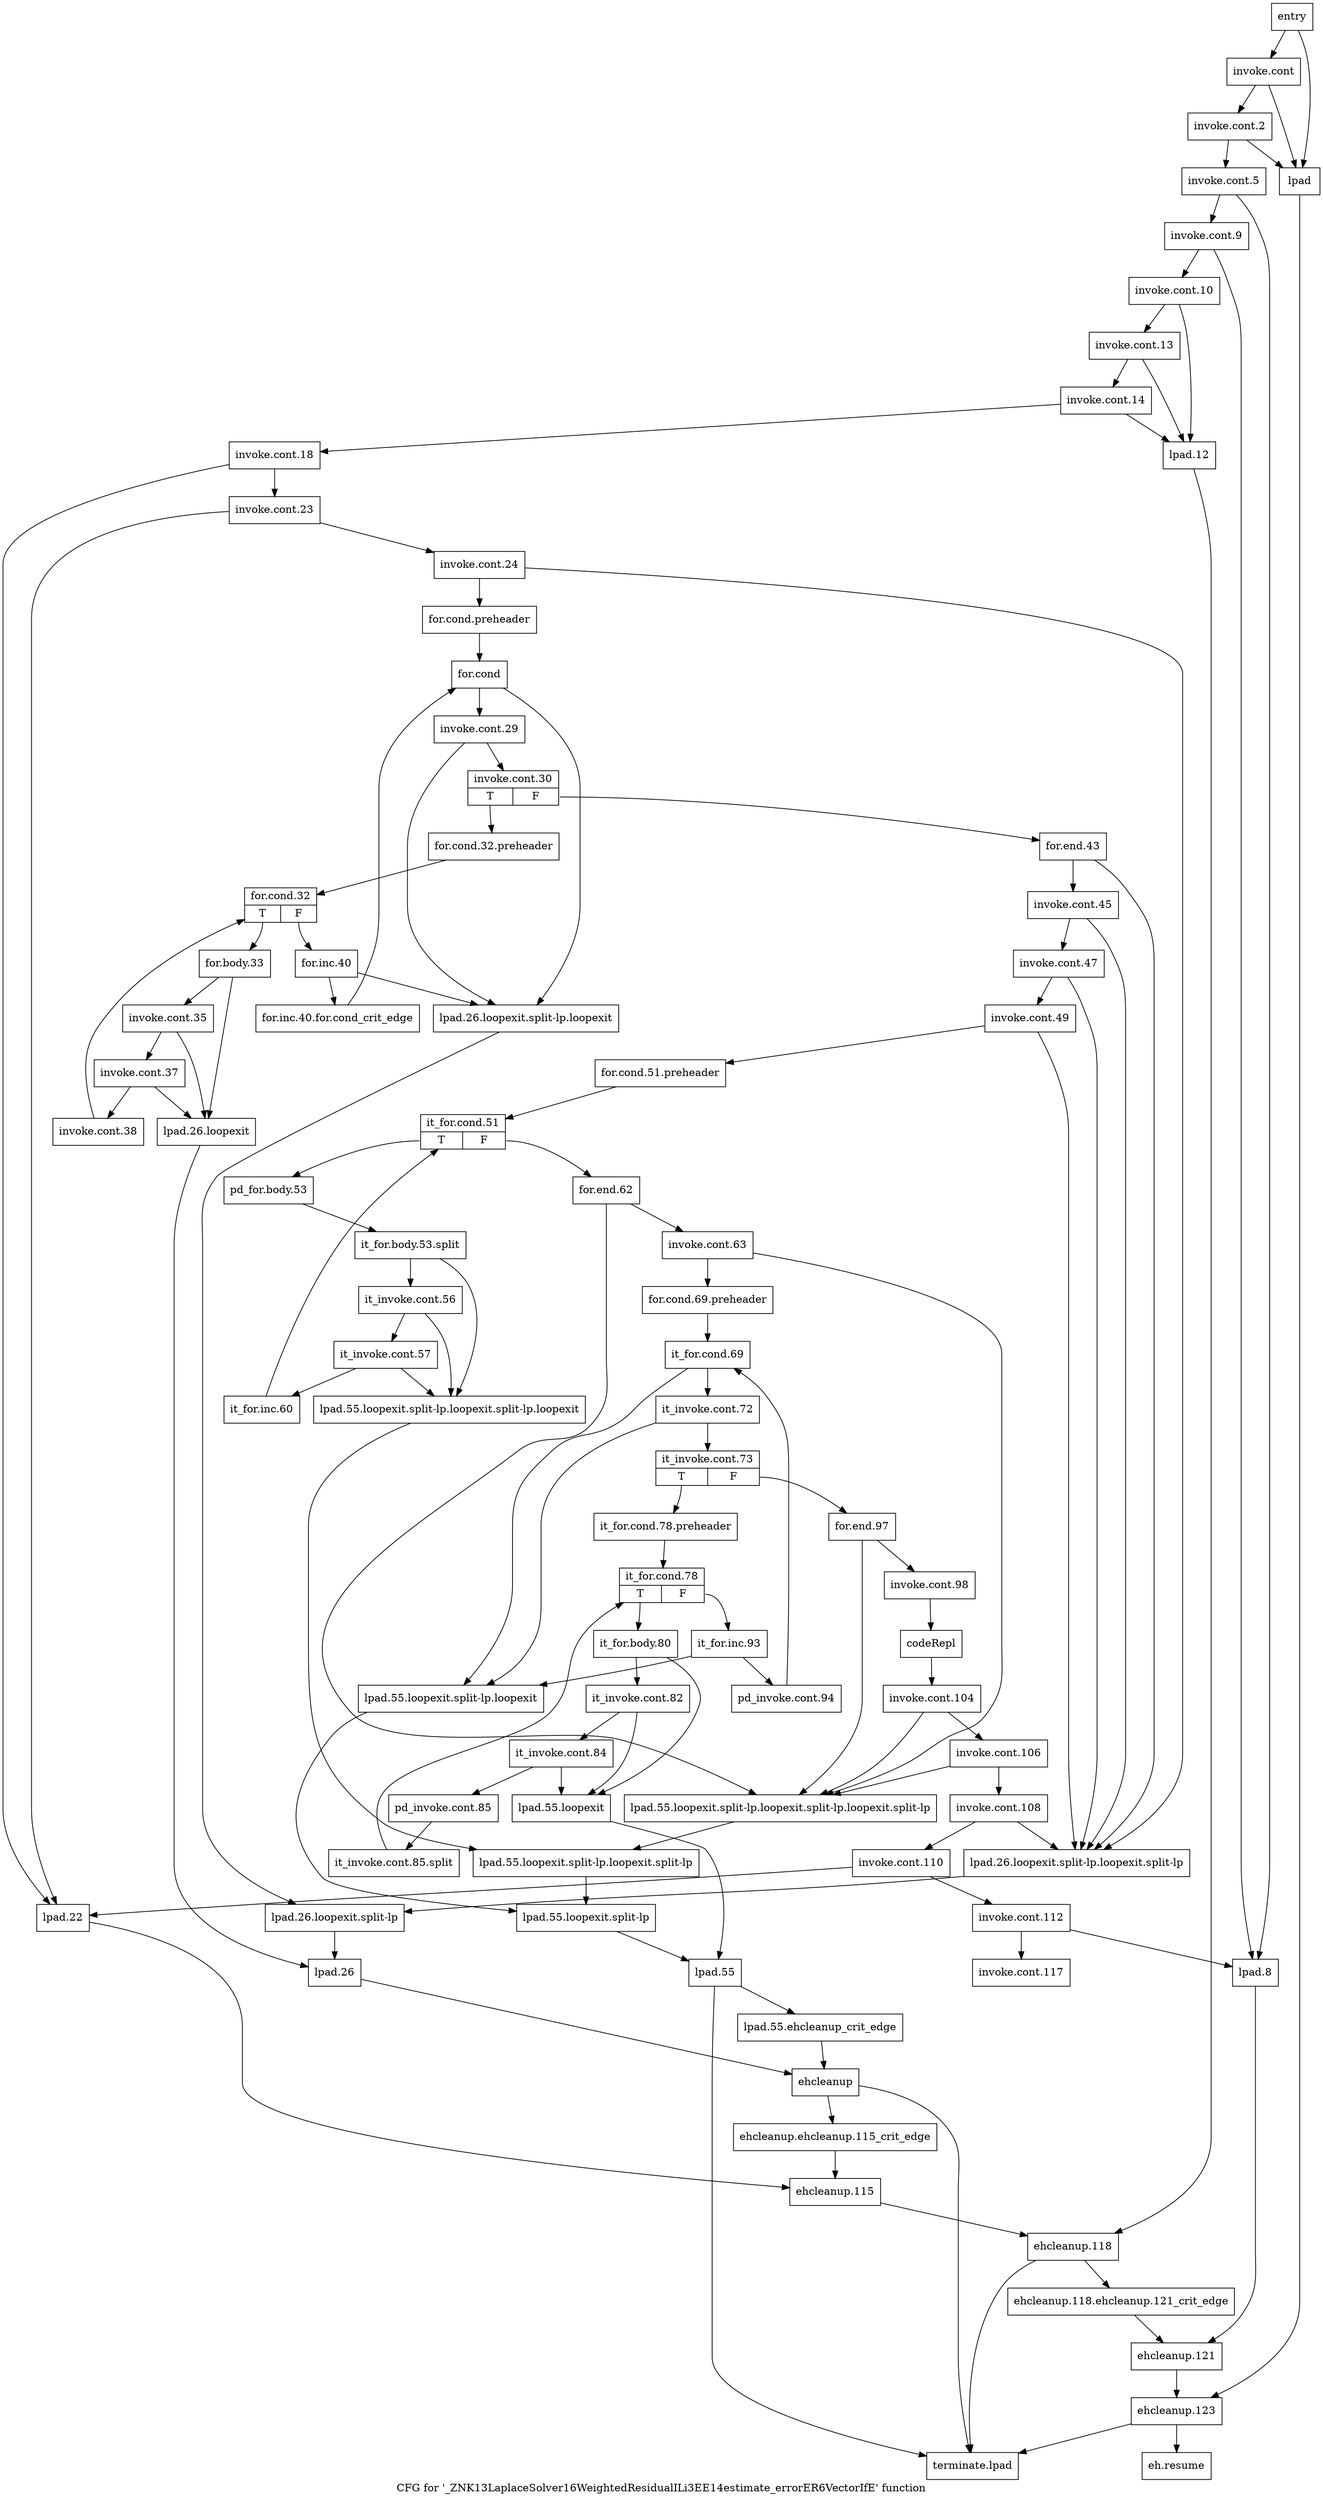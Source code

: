 digraph "CFG for '_ZNK13LaplaceSolver16WeightedResidualILi3EE14estimate_errorER6VectorIfE' function" {
	label="CFG for '_ZNK13LaplaceSolver16WeightedResidualILi3EE14estimate_errorER6VectorIfE' function";

	Node0x7557670 [shape=record,label="{entry}"];
	Node0x7557670 -> Node0x75576c0;
	Node0x7557670 -> Node0x7557d00;
	Node0x75576c0 [shape=record,label="{invoke.cont}"];
	Node0x75576c0 -> Node0x7557710;
	Node0x75576c0 -> Node0x7557d00;
	Node0x7557710 [shape=record,label="{invoke.cont.2}"];
	Node0x7557710 -> Node0x7557760;
	Node0x7557710 -> Node0x7557d00;
	Node0x7557760 [shape=record,label="{invoke.cont.5}"];
	Node0x7557760 -> Node0x75577b0;
	Node0x7557760 -> Node0x7557d50;
	Node0x75577b0 [shape=record,label="{invoke.cont.9}"];
	Node0x75577b0 -> Node0x7557800;
	Node0x75577b0 -> Node0x7557d50;
	Node0x7557800 [shape=record,label="{invoke.cont.10}"];
	Node0x7557800 -> Node0x7557850;
	Node0x7557800 -> Node0x7557da0;
	Node0x7557850 [shape=record,label="{invoke.cont.13}"];
	Node0x7557850 -> Node0x75578a0;
	Node0x7557850 -> Node0x7557da0;
	Node0x75578a0 [shape=record,label="{invoke.cont.14}"];
	Node0x75578a0 -> Node0x75578f0;
	Node0x75578a0 -> Node0x7557da0;
	Node0x75578f0 [shape=record,label="{invoke.cont.18}"];
	Node0x75578f0 -> Node0x7557940;
	Node0x75578f0 -> Node0x7557df0;
	Node0x7557940 [shape=record,label="{invoke.cont.23}"];
	Node0x7557940 -> Node0x7557990;
	Node0x7557940 -> Node0x7557df0;
	Node0x7557990 [shape=record,label="{invoke.cont.24}"];
	Node0x7557990 -> Node0x75579e0;
	Node0x7557990 -> Node0x7557ee0;
	Node0x75579e0 [shape=record,label="{for.cond.preheader}"];
	Node0x75579e0 -> Node0x7557a30;
	Node0x7557a30 [shape=record,label="{for.cond}"];
	Node0x7557a30 -> Node0x7557a80;
	Node0x7557a30 -> Node0x7557e90;
	Node0x7557a80 [shape=record,label="{invoke.cont.29}"];
	Node0x7557a80 -> Node0x7557ad0;
	Node0x7557a80 -> Node0x7557e90;
	Node0x7557ad0 [shape=record,label="{invoke.cont.30|{<s0>T|<s1>F}}"];
	Node0x7557ad0:s0 -> Node0x7557b20;
	Node0x7557ad0:s1 -> Node0x7558070;
	Node0x7557b20 [shape=record,label="{for.cond.32.preheader}"];
	Node0x7557b20 -> Node0x7557b70;
	Node0x7557b70 [shape=record,label="{for.cond.32|{<s0>T|<s1>F}}"];
	Node0x7557b70:s0 -> Node0x7557bc0;
	Node0x7557b70:s1 -> Node0x7557fd0;
	Node0x7557bc0 [shape=record,label="{for.body.33}"];
	Node0x7557bc0 -> Node0x7557c10;
	Node0x7557bc0 -> Node0x7557e40;
	Node0x7557c10 [shape=record,label="{invoke.cont.35}"];
	Node0x7557c10 -> Node0x7557c60;
	Node0x7557c10 -> Node0x7557e40;
	Node0x7557c60 [shape=record,label="{invoke.cont.37}"];
	Node0x7557c60 -> Node0x7557cb0;
	Node0x7557c60 -> Node0x7557e40;
	Node0x7557cb0 [shape=record,label="{invoke.cont.38}"];
	Node0x7557cb0 -> Node0x7557b70;
	Node0x7557d00 [shape=record,label="{lpad}"];
	Node0x7557d00 -> Node0x7558f20;
	Node0x7557d50 [shape=record,label="{lpad.8}"];
	Node0x7557d50 -> Node0x7558ed0;
	Node0x7557da0 [shape=record,label="{lpad.12}"];
	Node0x7557da0 -> Node0x7558e30;
	Node0x7557df0 [shape=record,label="{lpad.22}"];
	Node0x7557df0 -> Node0x7558de0;
	Node0x7557e40 [shape=record,label="{lpad.26.loopexit}"];
	Node0x7557e40 -> Node0x7557f80;
	Node0x7557e90 [shape=record,label="{lpad.26.loopexit.split-lp.loopexit}"];
	Node0x7557e90 -> Node0x7557f30;
	Node0x7557ee0 [shape=record,label="{lpad.26.loopexit.split-lp.loopexit.split-lp}"];
	Node0x7557ee0 -> Node0x7557f30;
	Node0x7557f30 [shape=record,label="{lpad.26.loopexit.split-lp}"];
	Node0x7557f30 -> Node0x7557f80;
	Node0x7557f80 [shape=record,label="{lpad.26}"];
	Node0x7557f80 -> Node0x7558d40;
	Node0x7557fd0 [shape=record,label="{for.inc.40}"];
	Node0x7557fd0 -> Node0x7558020;
	Node0x7557fd0 -> Node0x7557e90;
	Node0x7558020 [shape=record,label="{for.inc.40.for.cond_crit_edge}"];
	Node0x7558020 -> Node0x7557a30;
	Node0x7558070 [shape=record,label="{for.end.43}"];
	Node0x7558070 -> Node0x75580c0;
	Node0x7558070 -> Node0x7557ee0;
	Node0x75580c0 [shape=record,label="{invoke.cont.45}"];
	Node0x75580c0 -> Node0x7558110;
	Node0x75580c0 -> Node0x7557ee0;
	Node0x7558110 [shape=record,label="{invoke.cont.47}"];
	Node0x7558110 -> Node0x7558160;
	Node0x7558110 -> Node0x7557ee0;
	Node0x7558160 [shape=record,label="{invoke.cont.49}"];
	Node0x7558160 -> Node0x75581b0;
	Node0x7558160 -> Node0x7557ee0;
	Node0x75581b0 [shape=record,label="{for.cond.51.preheader}"];
	Node0x75581b0 -> Node0x7558200;
	Node0x7558200 [shape=record,label="{it_for.cond.51|{<s0>T|<s1>F}}"];
	Node0x7558200:s0 -> Node0x7558250;
	Node0x7558200:s1 -> Node0x7558610;
	Node0x7558250 [shape=record,label="{pd_for.body.53}"];
	Node0x7558250 -> Node0xb317170;
	Node0xb317170 [shape=record,label="{it_for.body.53.split}"];
	Node0xb317170 -> Node0x75582a0;
	Node0xb317170 -> Node0x7558430;
	Node0x75582a0 [shape=record,label="{it_invoke.cont.56}"];
	Node0x75582a0 -> Node0x75582f0;
	Node0x75582a0 -> Node0x7558430;
	Node0x75582f0 [shape=record,label="{it_invoke.cont.57}"];
	Node0x75582f0 -> Node0x7558340;
	Node0x75582f0 -> Node0x7558430;
	Node0x7558340 [shape=record,label="{it_for.inc.60}"];
	Node0x7558340 -> Node0x7558200;
	Node0x7558390 [shape=record,label="{lpad.55.loopexit}"];
	Node0x7558390 -> Node0x7558570;
	Node0x75583e0 [shape=record,label="{lpad.55.loopexit.split-lp.loopexit}"];
	Node0x75583e0 -> Node0x7558520;
	Node0x7558430 [shape=record,label="{lpad.55.loopexit.split-lp.loopexit.split-lp.loopexit}"];
	Node0x7558430 -> Node0x75584d0;
	Node0x7558480 [shape=record,label="{lpad.55.loopexit.split-lp.loopexit.split-lp.loopexit.split-lp}"];
	Node0x7558480 -> Node0x75584d0;
	Node0x75584d0 [shape=record,label="{lpad.55.loopexit.split-lp.loopexit.split-lp}"];
	Node0x75584d0 -> Node0x7558520;
	Node0x7558520 [shape=record,label="{lpad.55.loopexit.split-lp}"];
	Node0x7558520 -> Node0x7558570;
	Node0x7558570 [shape=record,label="{lpad.55}"];
	Node0x7558570 -> Node0x75585c0;
	Node0x7558570 -> Node0x7558fc0;
	Node0x75585c0 [shape=record,label="{lpad.55.ehcleanup_crit_edge}"];
	Node0x75585c0 -> Node0x7558d40;
	Node0x7558610 [shape=record,label="{for.end.62}"];
	Node0x7558610 -> Node0x7558660;
	Node0x7558610 -> Node0x7558480;
	Node0x7558660 [shape=record,label="{invoke.cont.63}"];
	Node0x7558660 -> Node0x75586b0;
	Node0x7558660 -> Node0x7558480;
	Node0x75586b0 [shape=record,label="{for.cond.69.preheader}"];
	Node0x75586b0 -> Node0x7558700;
	Node0x7558700 [shape=record,label="{it_for.cond.69}"];
	Node0x7558700 -> Node0x7558750;
	Node0x7558700 -> Node0x75583e0;
	Node0x7558750 [shape=record,label="{it_invoke.cont.72}"];
	Node0x7558750 -> Node0x75587a0;
	Node0x7558750 -> Node0x75583e0;
	Node0x75587a0 [shape=record,label="{it_invoke.cont.73|{<s0>T|<s1>F}}"];
	Node0x75587a0:s0 -> Node0x75587f0;
	Node0x75587a0:s1 -> Node0x7558a70;
	Node0x75587f0 [shape=record,label="{it_for.cond.78.preheader}"];
	Node0x75587f0 -> Node0x7558840;
	Node0x7558840 [shape=record,label="{it_for.cond.78|{<s0>T|<s1>F}}"];
	Node0x7558840:s0 -> Node0x7558890;
	Node0x7558840:s1 -> Node0x75589d0;
	Node0x7558890 [shape=record,label="{it_for.body.80}"];
	Node0x7558890 -> Node0x75588e0;
	Node0x7558890 -> Node0x7558390;
	Node0x75588e0 [shape=record,label="{it_invoke.cont.82}"];
	Node0x75588e0 -> Node0x7558930;
	Node0x75588e0 -> Node0x7558390;
	Node0x7558930 [shape=record,label="{it_invoke.cont.84}"];
	Node0x7558930 -> Node0x7558980;
	Node0x7558930 -> Node0x7558390;
	Node0x7558980 [shape=record,label="{pd_invoke.cont.85}"];
	Node0x7558980 -> Node0xb316d10;
	Node0xb316d10 [shape=record,label="{it_invoke.cont.85.split}"];
	Node0xb316d10 -> Node0x7558840;
	Node0x75589d0 [shape=record,label="{it_for.inc.93}"];
	Node0x75589d0 -> Node0x7558a20;
	Node0x75589d0 -> Node0x75583e0;
	Node0x7558a20 [shape=record,label="{pd_invoke.cont.94}"];
	Node0x7558a20 -> Node0x7558700;
	Node0x7558a70 [shape=record,label="{for.end.97}"];
	Node0x7558a70 -> Node0x7558ac0;
	Node0x7558a70 -> Node0x7558480;
	Node0x7558ac0 [shape=record,label="{invoke.cont.98}"];
	Node0x7558ac0 -> Node0x7558b10;
	Node0x7558b10 [shape=record,label="{codeRepl}"];
	Node0x7558b10 -> Node0x7558b60;
	Node0x7558b60 [shape=record,label="{invoke.cont.104}"];
	Node0x7558b60 -> Node0x7558bb0;
	Node0x7558b60 -> Node0x7558480;
	Node0x7558bb0 [shape=record,label="{invoke.cont.106}"];
	Node0x7558bb0 -> Node0x7558c00;
	Node0x7558bb0 -> Node0x7558480;
	Node0x7558c00 [shape=record,label="{invoke.cont.108}"];
	Node0x7558c00 -> Node0x7558c50;
	Node0x7558c00 -> Node0x7557ee0;
	Node0x7558c50 [shape=record,label="{invoke.cont.110}"];
	Node0x7558c50 -> Node0x7558ca0;
	Node0x7558c50 -> Node0x7557df0;
	Node0x7558ca0 [shape=record,label="{invoke.cont.112}"];
	Node0x7558ca0 -> Node0x7558cf0;
	Node0x7558ca0 -> Node0x7557d50;
	Node0x7558cf0 [shape=record,label="{invoke.cont.117}"];
	Node0x7558d40 [shape=record,label="{ehcleanup}"];
	Node0x7558d40 -> Node0x7558d90;
	Node0x7558d40 -> Node0x7558fc0;
	Node0x7558d90 [shape=record,label="{ehcleanup.ehcleanup.115_crit_edge}"];
	Node0x7558d90 -> Node0x7558de0;
	Node0x7558de0 [shape=record,label="{ehcleanup.115}"];
	Node0x7558de0 -> Node0x7558e30;
	Node0x7558e30 [shape=record,label="{ehcleanup.118}"];
	Node0x7558e30 -> Node0x7558e80;
	Node0x7558e30 -> Node0x7558fc0;
	Node0x7558e80 [shape=record,label="{ehcleanup.118.ehcleanup.121_crit_edge}"];
	Node0x7558e80 -> Node0x7558ed0;
	Node0x7558ed0 [shape=record,label="{ehcleanup.121}"];
	Node0x7558ed0 -> Node0x7558f20;
	Node0x7558f20 [shape=record,label="{ehcleanup.123}"];
	Node0x7558f20 -> Node0x7558f70;
	Node0x7558f20 -> Node0x7558fc0;
	Node0x7558f70 [shape=record,label="{eh.resume}"];
	Node0x7558fc0 [shape=record,label="{terminate.lpad}"];
}
